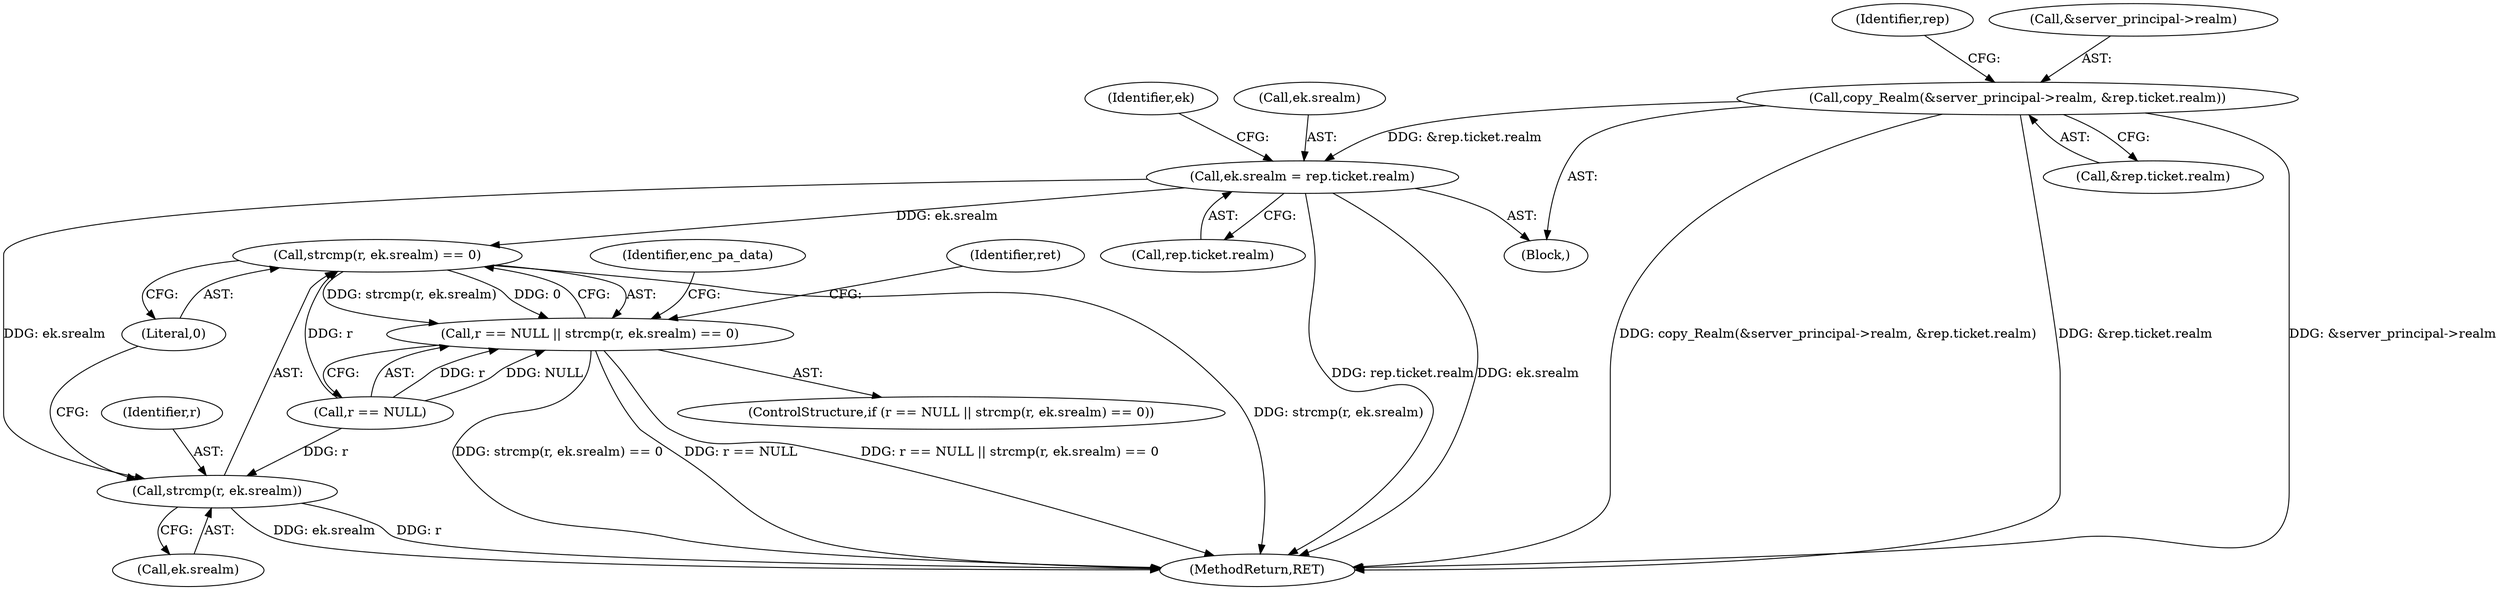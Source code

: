 digraph "0_heimdal_b1e699103f08d6a0ca46a122193c9da65f6cf837_1@API" {
"1000266" [label="(Call,copy_Realm(&server_principal->realm, &rep.ticket.realm))"];
"1000891" [label="(Call,ek.srealm = rep.ticket.realm)"];
"1000939" [label="(Call,strcmp(r, ek.srealm) == 0)"];
"1000935" [label="(Call,r == NULL || strcmp(r, ek.srealm) == 0)"];
"1000940" [label="(Call,strcmp(r, ek.srealm))"];
"1000135" [label="(Block,)"];
"1000281" [label="(Identifier,rep)"];
"1000895" [label="(Call,rep.ticket.realm)"];
"1000902" [label="(Identifier,ek)"];
"1000936" [label="(Call,r == NULL)"];
"1000948" [label="(Identifier,ret)"];
"1000964" [label="(Identifier,enc_pa_data)"];
"1000892" [label="(Call,ek.srealm)"];
"1000940" [label="(Call,strcmp(r, ek.srealm))"];
"1000942" [label="(Call,ek.srealm)"];
"1001122" [label="(MethodReturn,RET)"];
"1000891" [label="(Call,ek.srealm = rep.ticket.realm)"];
"1000941" [label="(Identifier,r)"];
"1000935" [label="(Call,r == NULL || strcmp(r, ek.srealm) == 0)"];
"1000939" [label="(Call,strcmp(r, ek.srealm) == 0)"];
"1000945" [label="(Literal,0)"];
"1000266" [label="(Call,copy_Realm(&server_principal->realm, &rep.ticket.realm))"];
"1000934" [label="(ControlStructure,if (r == NULL || strcmp(r, ek.srealm) == 0))"];
"1000271" [label="(Call,&rep.ticket.realm)"];
"1000267" [label="(Call,&server_principal->realm)"];
"1000266" -> "1000135"  [label="AST: "];
"1000266" -> "1000271"  [label="CFG: "];
"1000267" -> "1000266"  [label="AST: "];
"1000271" -> "1000266"  [label="AST: "];
"1000281" -> "1000266"  [label="CFG: "];
"1000266" -> "1001122"  [label="DDG: &server_principal->realm"];
"1000266" -> "1001122"  [label="DDG: copy_Realm(&server_principal->realm, &rep.ticket.realm)"];
"1000266" -> "1001122"  [label="DDG: &rep.ticket.realm"];
"1000266" -> "1000891"  [label="DDG: &rep.ticket.realm"];
"1000891" -> "1000135"  [label="AST: "];
"1000891" -> "1000895"  [label="CFG: "];
"1000892" -> "1000891"  [label="AST: "];
"1000895" -> "1000891"  [label="AST: "];
"1000902" -> "1000891"  [label="CFG: "];
"1000891" -> "1001122"  [label="DDG: rep.ticket.realm"];
"1000891" -> "1001122"  [label="DDG: ek.srealm"];
"1000891" -> "1000939"  [label="DDG: ek.srealm"];
"1000891" -> "1000940"  [label="DDG: ek.srealm"];
"1000939" -> "1000935"  [label="AST: "];
"1000939" -> "1000945"  [label="CFG: "];
"1000940" -> "1000939"  [label="AST: "];
"1000945" -> "1000939"  [label="AST: "];
"1000935" -> "1000939"  [label="CFG: "];
"1000939" -> "1001122"  [label="DDG: strcmp(r, ek.srealm)"];
"1000939" -> "1000935"  [label="DDG: strcmp(r, ek.srealm)"];
"1000939" -> "1000935"  [label="DDG: 0"];
"1000936" -> "1000939"  [label="DDG: r"];
"1000935" -> "1000934"  [label="AST: "];
"1000935" -> "1000936"  [label="CFG: "];
"1000936" -> "1000935"  [label="AST: "];
"1000948" -> "1000935"  [label="CFG: "];
"1000964" -> "1000935"  [label="CFG: "];
"1000935" -> "1001122"  [label="DDG: strcmp(r, ek.srealm) == 0"];
"1000935" -> "1001122"  [label="DDG: r == NULL"];
"1000935" -> "1001122"  [label="DDG: r == NULL || strcmp(r, ek.srealm) == 0"];
"1000936" -> "1000935"  [label="DDG: r"];
"1000936" -> "1000935"  [label="DDG: NULL"];
"1000940" -> "1000942"  [label="CFG: "];
"1000941" -> "1000940"  [label="AST: "];
"1000942" -> "1000940"  [label="AST: "];
"1000945" -> "1000940"  [label="CFG: "];
"1000940" -> "1001122"  [label="DDG: ek.srealm"];
"1000940" -> "1001122"  [label="DDG: r"];
"1000936" -> "1000940"  [label="DDG: r"];
}
